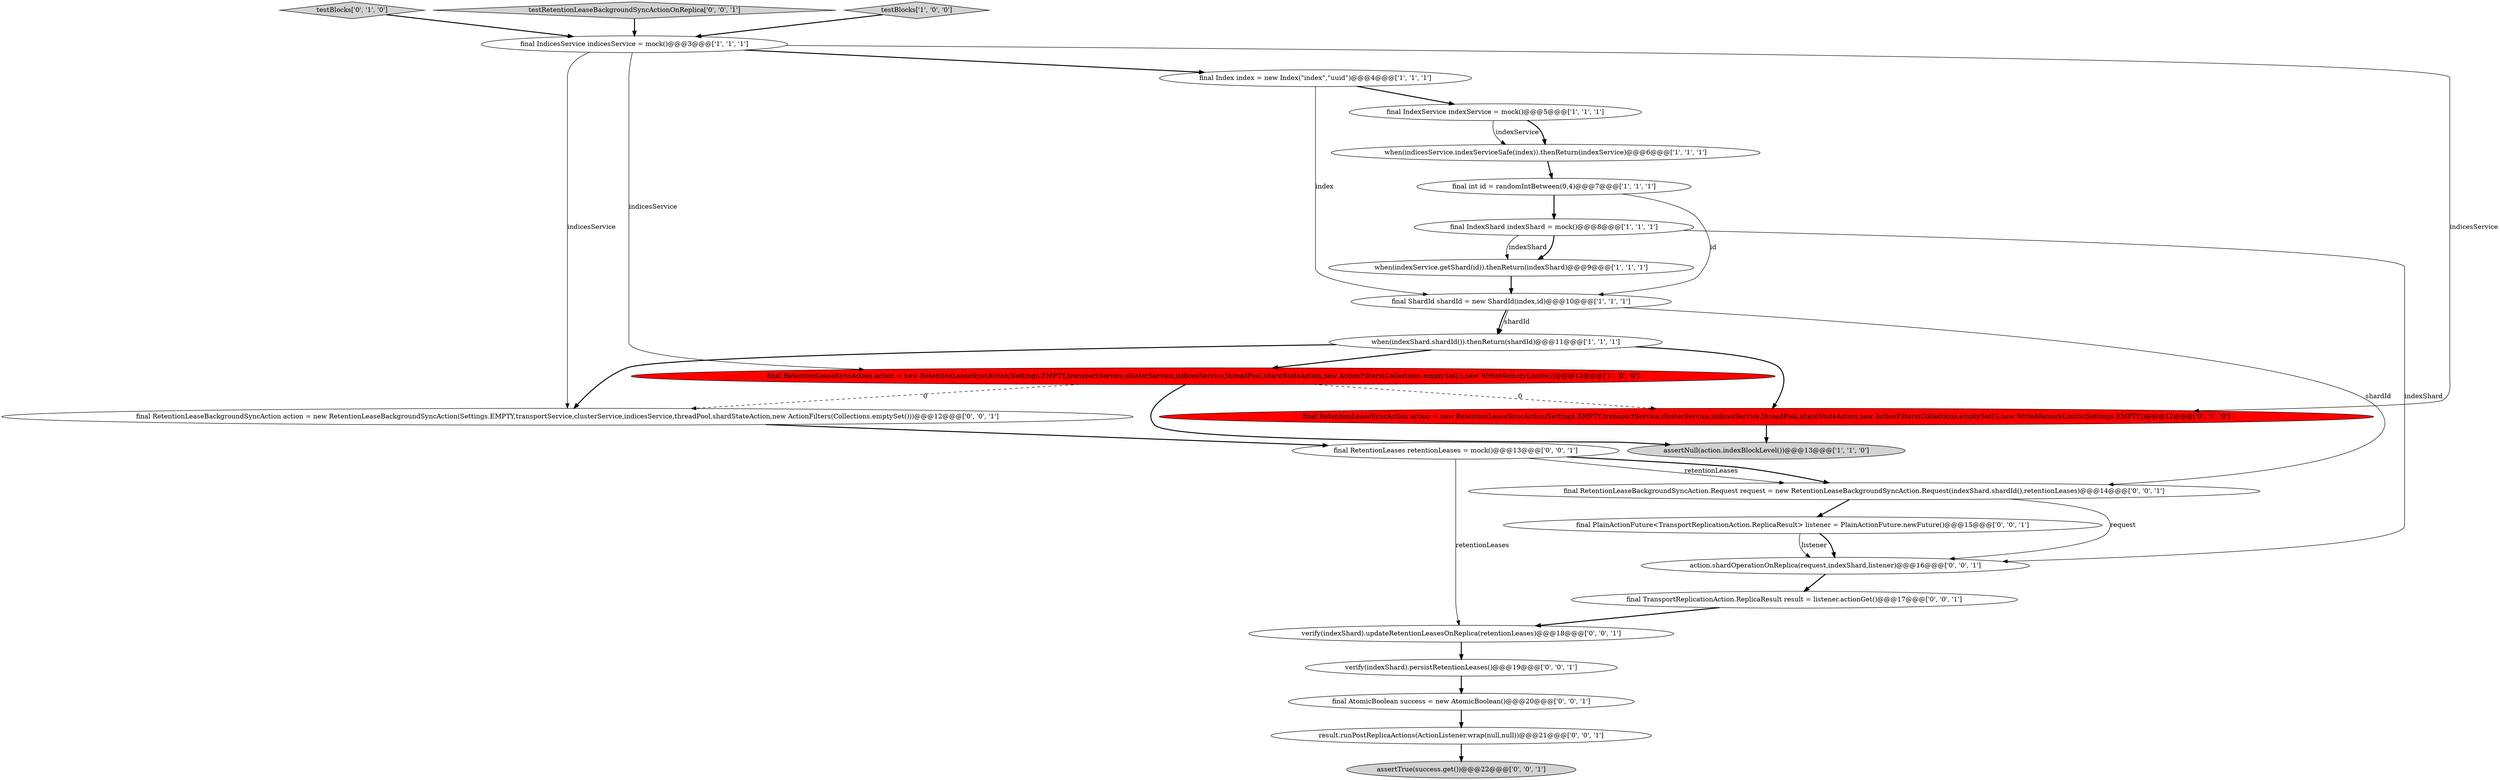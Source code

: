 digraph {
12 [style = filled, label = "testBlocks['0', '1', '0']", fillcolor = lightgray, shape = diamond image = "AAA0AAABBB2BBB"];
1 [style = filled, label = "final IndexShard indexShard = mock()@@@8@@@['1', '1', '1']", fillcolor = white, shape = ellipse image = "AAA0AAABBB1BBB"];
8 [style = filled, label = "final Index index = new Index(\"index\",\"uuid\")@@@4@@@['1', '1', '1']", fillcolor = white, shape = ellipse image = "AAA0AAABBB1BBB"];
16 [style = filled, label = "final TransportReplicationAction.ReplicaResult result = listener.actionGet()@@@17@@@['0', '0', '1']", fillcolor = white, shape = ellipse image = "AAA0AAABBB3BBB"];
24 [style = filled, label = "verify(indexShard).updateRetentionLeasesOnReplica(retentionLeases)@@@18@@@['0', '0', '1']", fillcolor = white, shape = ellipse image = "AAA0AAABBB3BBB"];
7 [style = filled, label = "when(indexShard.shardId()).thenReturn(shardId)@@@11@@@['1', '1', '1']", fillcolor = white, shape = ellipse image = "AAA0AAABBB1BBB"];
25 [style = filled, label = "testRetentionLeaseBackgroundSyncActionOnReplica['0', '0', '1']", fillcolor = lightgray, shape = diamond image = "AAA0AAABBB3BBB"];
19 [style = filled, label = "final PlainActionFuture<TransportReplicationAction.ReplicaResult> listener = PlainActionFuture.newFuture()@@@15@@@['0', '0', '1']", fillcolor = white, shape = ellipse image = "AAA0AAABBB3BBB"];
5 [style = filled, label = "final RetentionLeaseSyncAction action = new RetentionLeaseSyncAction(Settings.EMPTY,transportService,clusterService,indicesService,threadPool,shardStateAction,new ActionFilters(Collections.emptySet()),new WriteMemoryLimits())@@@12@@@['1', '0', '0']", fillcolor = red, shape = ellipse image = "AAA1AAABBB1BBB"];
11 [style = filled, label = "final IndexService indexService = mock()@@@5@@@['1', '1', '1']", fillcolor = white, shape = ellipse image = "AAA0AAABBB1BBB"];
9 [style = filled, label = "assertNull(action.indexBlockLevel())@@@13@@@['1', '1', '0']", fillcolor = lightgray, shape = ellipse image = "AAA0AAABBB1BBB"];
22 [style = filled, label = "final RetentionLeaseBackgroundSyncAction action = new RetentionLeaseBackgroundSyncAction(Settings.EMPTY,transportService,clusterService,indicesService,threadPool,shardStateAction,new ActionFilters(Collections.emptySet()))@@@12@@@['0', '0', '1']", fillcolor = white, shape = ellipse image = "AAA0AAABBB3BBB"];
4 [style = filled, label = "final IndicesService indicesService = mock()@@@3@@@['1', '1', '1']", fillcolor = white, shape = ellipse image = "AAA0AAABBB1BBB"];
20 [style = filled, label = "assertTrue(success.get())@@@22@@@['0', '0', '1']", fillcolor = lightgray, shape = ellipse image = "AAA0AAABBB3BBB"];
0 [style = filled, label = "final ShardId shardId = new ShardId(index,id)@@@10@@@['1', '1', '1']", fillcolor = white, shape = ellipse image = "AAA0AAABBB1BBB"];
10 [style = filled, label = "final int id = randomIntBetween(0,4)@@@7@@@['1', '1', '1']", fillcolor = white, shape = ellipse image = "AAA0AAABBB1BBB"];
2 [style = filled, label = "when(indicesService.indexServiceSafe(index)).thenReturn(indexService)@@@6@@@['1', '1', '1']", fillcolor = white, shape = ellipse image = "AAA0AAABBB1BBB"];
18 [style = filled, label = "final AtomicBoolean success = new AtomicBoolean()@@@20@@@['0', '0', '1']", fillcolor = white, shape = ellipse image = "AAA0AAABBB3BBB"];
21 [style = filled, label = "final RetentionLeases retentionLeases = mock()@@@13@@@['0', '0', '1']", fillcolor = white, shape = ellipse image = "AAA0AAABBB3BBB"];
3 [style = filled, label = "when(indexService.getShard(id)).thenReturn(indexShard)@@@9@@@['1', '1', '1']", fillcolor = white, shape = ellipse image = "AAA0AAABBB1BBB"];
23 [style = filled, label = "final RetentionLeaseBackgroundSyncAction.Request request = new RetentionLeaseBackgroundSyncAction.Request(indexShard.shardId(),retentionLeases)@@@14@@@['0', '0', '1']", fillcolor = white, shape = ellipse image = "AAA0AAABBB3BBB"];
6 [style = filled, label = "testBlocks['1', '0', '0']", fillcolor = lightgray, shape = diamond image = "AAA0AAABBB1BBB"];
14 [style = filled, label = "verify(indexShard).persistRetentionLeases()@@@19@@@['0', '0', '1']", fillcolor = white, shape = ellipse image = "AAA0AAABBB3BBB"];
13 [style = filled, label = "final RetentionLeaseSyncAction action = new RetentionLeaseSyncAction(Settings.EMPTY,transportService,clusterService,indicesService,threadPool,shardStateAction,new ActionFilters(Collections.emptySet()),new WriteMemoryLimits(Settings.EMPTY))@@@12@@@['0', '1', '0']", fillcolor = red, shape = ellipse image = "AAA1AAABBB2BBB"];
17 [style = filled, label = "result.runPostReplicaActions(ActionListener.wrap(null,null))@@@21@@@['0', '0', '1']", fillcolor = white, shape = ellipse image = "AAA0AAABBB3BBB"];
15 [style = filled, label = "action.shardOperationOnReplica(request,indexShard,listener)@@@16@@@['0', '0', '1']", fillcolor = white, shape = ellipse image = "AAA0AAABBB3BBB"];
7->13 [style = bold, label=""];
21->23 [style = solid, label="retentionLeases"];
11->2 [style = solid, label="indexService"];
5->13 [style = dashed, label="0"];
8->0 [style = solid, label="index"];
5->9 [style = bold, label=""];
16->24 [style = bold, label=""];
0->7 [style = solid, label="shardId"];
1->3 [style = bold, label=""];
22->21 [style = bold, label=""];
18->17 [style = bold, label=""];
25->4 [style = bold, label=""];
4->22 [style = solid, label="indicesService"];
23->15 [style = solid, label="request"];
2->10 [style = bold, label=""];
15->16 [style = bold, label=""];
0->23 [style = solid, label="shardId"];
11->2 [style = bold, label=""];
3->0 [style = bold, label=""];
21->24 [style = solid, label="retentionLeases"];
24->14 [style = bold, label=""];
0->7 [style = bold, label=""];
4->13 [style = solid, label="indicesService"];
6->4 [style = bold, label=""];
7->22 [style = bold, label=""];
7->5 [style = bold, label=""];
1->3 [style = solid, label="indexShard"];
12->4 [style = bold, label=""];
10->0 [style = solid, label="id"];
23->19 [style = bold, label=""];
1->15 [style = solid, label="indexShard"];
4->8 [style = bold, label=""];
14->18 [style = bold, label=""];
5->22 [style = dashed, label="0"];
13->9 [style = bold, label=""];
19->15 [style = bold, label=""];
10->1 [style = bold, label=""];
8->11 [style = bold, label=""];
4->5 [style = solid, label="indicesService"];
17->20 [style = bold, label=""];
21->23 [style = bold, label=""];
19->15 [style = solid, label="listener"];
}
